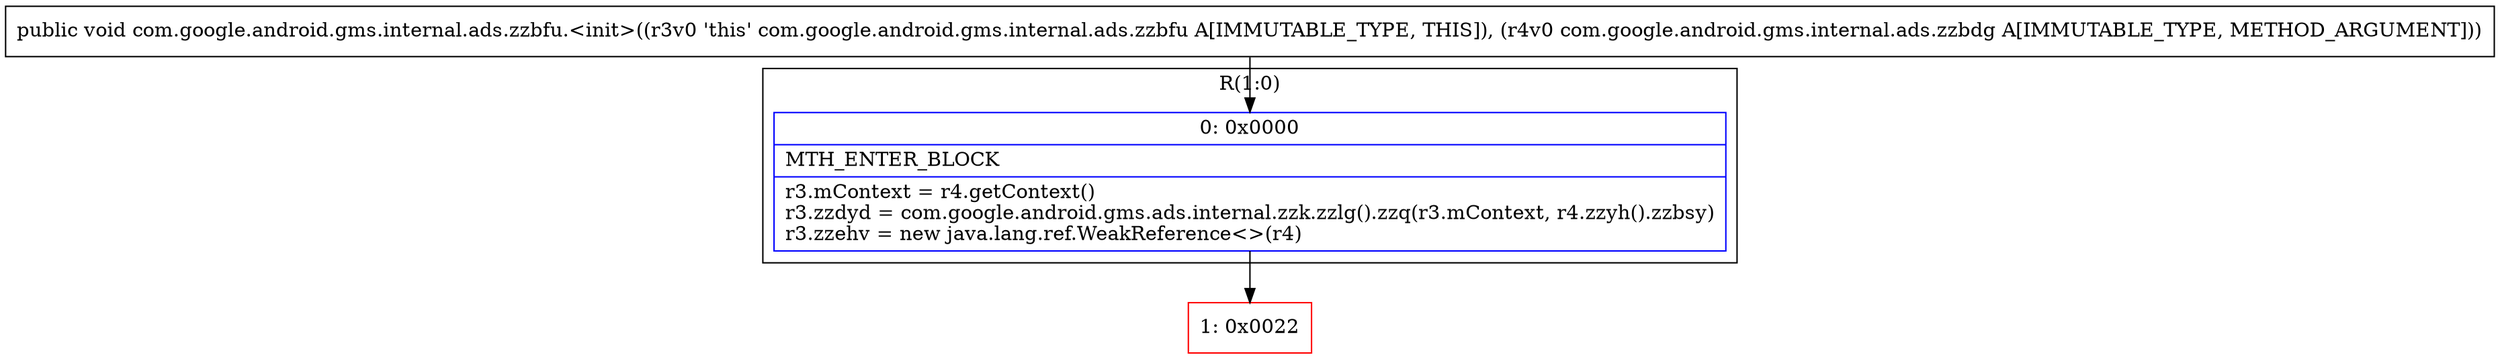 digraph "CFG forcom.google.android.gms.internal.ads.zzbfu.\<init\>(Lcom\/google\/android\/gms\/internal\/ads\/zzbdg;)V" {
subgraph cluster_Region_462271311 {
label = "R(1:0)";
node [shape=record,color=blue];
Node_0 [shape=record,label="{0\:\ 0x0000|MTH_ENTER_BLOCK\l|r3.mContext = r4.getContext()\lr3.zzdyd = com.google.android.gms.ads.internal.zzk.zzlg().zzq(r3.mContext, r4.zzyh().zzbsy)\lr3.zzehv = new java.lang.ref.WeakReference\<\>(r4)\l}"];
}
Node_1 [shape=record,color=red,label="{1\:\ 0x0022}"];
MethodNode[shape=record,label="{public void com.google.android.gms.internal.ads.zzbfu.\<init\>((r3v0 'this' com.google.android.gms.internal.ads.zzbfu A[IMMUTABLE_TYPE, THIS]), (r4v0 com.google.android.gms.internal.ads.zzbdg A[IMMUTABLE_TYPE, METHOD_ARGUMENT])) }"];
MethodNode -> Node_0;
Node_0 -> Node_1;
}

